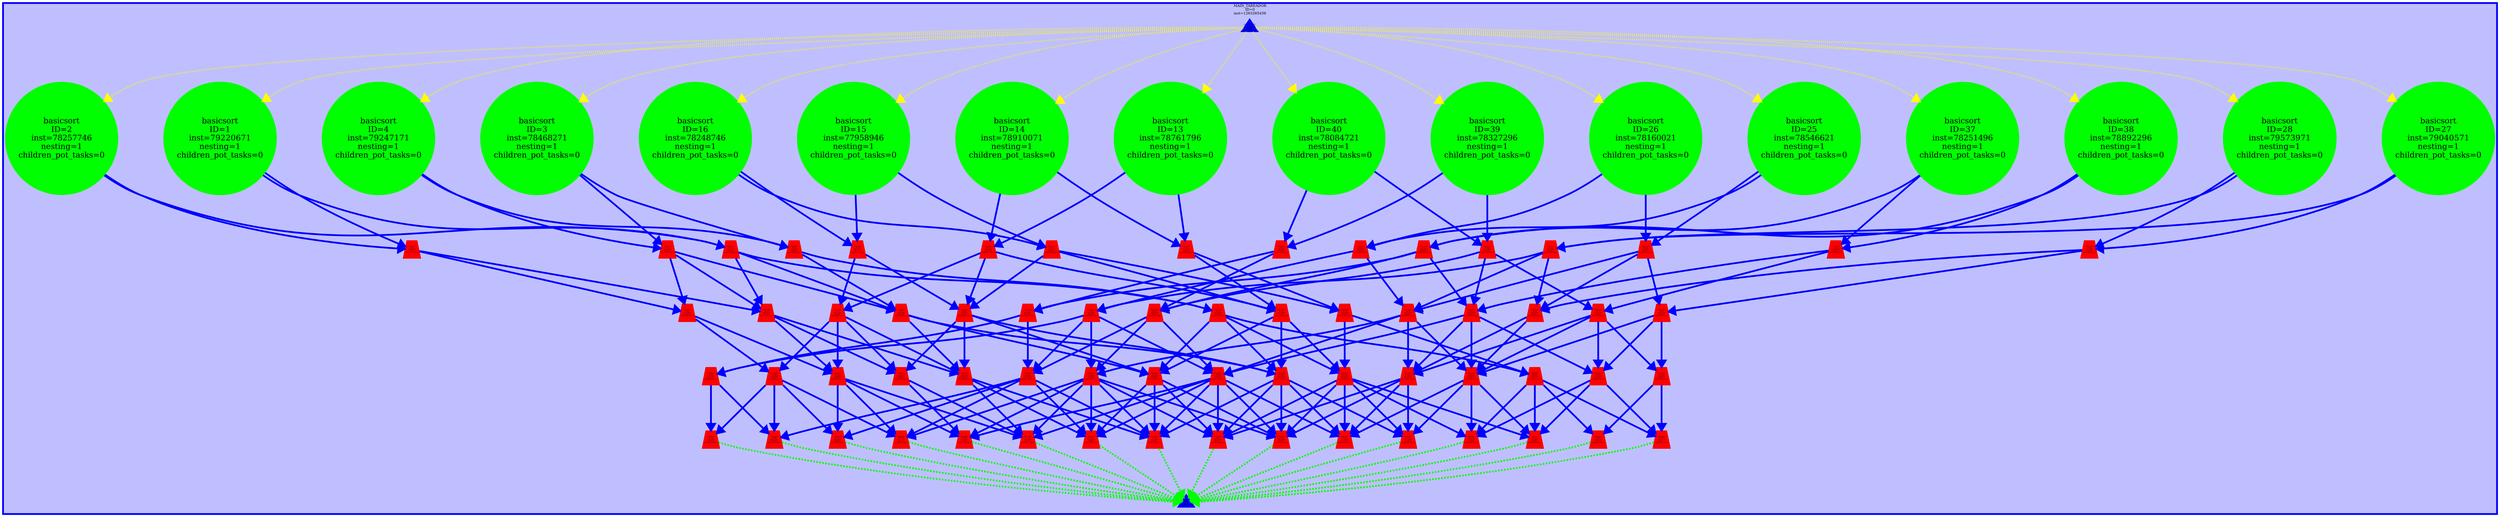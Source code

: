 digraph G {
ranksep=2.5; nodesep=2.5 penwidth=7
subgraph cluster0 {
label="MAIN_TAREADOR\nID=0\ninst=1263265436"
color="#0000FF"; style=filled; fillcolor="#0000FF40"
	 task_0__0 [fontsize=5, height=1,width=1, fixedsize=true,shape=triangle,color="#0000FF",label="MAIN_TAREADOR\nID=0__0\ninst=4300\nnesting=0\nchildren_pot_tasks=80",style=filled]
	 task_0__1 [fontsize=5, height=1,width=1, fixedsize=true,shape=triangle,color="#0000FF",label="MAIN_TAREADOR\nID=0__1\ninst=0\nnesting=0\nchildren_pot_tasks=80",style=filled]
	 task_1 [fontsize=31.2739639632643, height=6.25479279265286,width=6.25479279265286, fixedsize=true,shape=ellipse,color="#00FF00",label="basicsort\nID=1\ninst=79220671\nnesting=1\nchildren_pot_tasks=0",style=filled]
	 task_2 [fontsize=31.21281672674009, height=6.242563345348018,width=6.242563345348018, fixedsize=true,shape=ellipse,color="#00FF00",label="basicsort\nID=2\ninst=78257746\nnesting=1\nchildren_pot_tasks=0",style=filled]
	 task_3 [fontsize=31.226249412049878, height=6.245249882409976,width=6.245249882409976, fixedsize=true,shape=ellipse,color="#00FF00",label="basicsort\nID=3\ninst=78468271\nnesting=1\nchildren_pot_tasks=0",style=filled]
	 task_4 [fontsize=31.27563622685498, height=6.255127245370996,width=6.255127245370996, fixedsize=true,shape=ellipse,color="#00FF00",label="basicsort\nID=4\ninst=79247171\nnesting=1\nchildren_pot_tasks=0",style=filled]
	 task_5 [fontsize=5, height=1,width=1, fixedsize=true,shape=trapezium,color="#FF0000",label="basicmerge\nID=5\ninst=81981\nnesting=1\nchildren_pot_tasks=0",style=filled]
	 task_6 [fontsize=5, height=1,width=1, fixedsize=true,shape=trapezium,color="#FF0000",label="basicmerge\nID=6\ninst=83142\nnesting=1\nchildren_pot_tasks=0",style=filled]
	 task_7 [fontsize=5, height=1,width=1, fixedsize=true,shape=trapezium,color="#FF0000",label="basicmerge\nID=7\ninst=81981\nnesting=1\nchildren_pot_tasks=0",style=filled]
	 task_8 [fontsize=5, height=1,width=1, fixedsize=true,shape=trapezium,color="#FF0000",label="basicmerge\nID=8\ninst=83290\nnesting=1\nchildren_pot_tasks=0",style=filled]
	 task_9 [fontsize=5, height=1,width=1, fixedsize=true,shape=trapezium,color="#FF0000",label="basicmerge\nID=9\ninst=81981\nnesting=1\nchildren_pot_tasks=0",style=filled]
	 task_10 [fontsize=5, height=1,width=1, fixedsize=true,shape=trapezium,color="#FF0000",label="basicmerge\nID=10\ninst=83312\nnesting=1\nchildren_pot_tasks=0",style=filled]
	 task_11 [fontsize=5, height=1,width=1, fixedsize=true,shape=trapezium,color="#FF0000",label="basicmerge\nID=11\ninst=83446\nnesting=1\nchildren_pot_tasks=0",style=filled]
	 task_12 [fontsize=5, height=1,width=1, fixedsize=true,shape=trapezium,color="#FF0000",label="basicmerge\nID=12\ninst=83163\nnesting=1\nchildren_pot_tasks=0",style=filled]
	 task_13 [fontsize=31.24491793688054, height=6.248983587376108,width=6.248983587376108, fixedsize=true,shape=ellipse,color="#00FF00",label="basicsort\nID=13\ninst=78761796\nnesting=1\nchildren_pot_tasks=0",style=filled]
	 task_14 [fontsize=31.254321963517032, height=6.250864392703407,width=6.250864392703407, fixedsize=true,shape=ellipse,color="#00FF00",label="basicsort\nID=14\ninst=78910071\nnesting=1\nchildren_pot_tasks=0",style=filled]
	 task_15 [fontsize=31.19368942602948, height=6.238737885205896,width=6.238737885205896, fixedsize=true,shape=ellipse,color="#00FF00",label="basicsort\nID=15\ninst=77958946\nnesting=1\nchildren_pot_tasks=0",style=filled]
	 task_16 [fontsize=31.212241670721976, height=6.242448334144395,width=6.242448334144395, fixedsize=true,shape=ellipse,color="#00FF00",label="basicsort\nID=16\ninst=78248746\nnesting=1\nchildren_pot_tasks=0",style=filled]
	 task_17 [fontsize=5, height=1,width=1, fixedsize=true,shape=trapezium,color="#FF0000",label="basicmerge\nID=17\ninst=81981\nnesting=1\nchildren_pot_tasks=0",style=filled]
	 task_18 [fontsize=5, height=1,width=1, fixedsize=true,shape=trapezium,color="#FF0000",label="basicmerge\nID=18\ninst=83170\nnesting=1\nchildren_pot_tasks=0",style=filled]
	 task_19 [fontsize=5, height=1,width=1, fixedsize=true,shape=trapezium,color="#FF0000",label="basicmerge\nID=19\ninst=81981\nnesting=1\nchildren_pot_tasks=0",style=filled]
	 task_20 [fontsize=5, height=1,width=1, fixedsize=true,shape=trapezium,color="#FF0000",label="basicmerge\nID=20\ninst=82776\nnesting=1\nchildren_pot_tasks=0",style=filled]
	 task_21 [fontsize=5, height=1,width=1, fixedsize=true,shape=trapezium,color="#FF0000",label="basicmerge\nID=21\ninst=81981\nnesting=1\nchildren_pot_tasks=0",style=filled]
	 task_22 [fontsize=5, height=1,width=1, fixedsize=true,shape=trapezium,color="#FF0000",label="basicmerge\nID=22\ninst=83322\nnesting=1\nchildren_pot_tasks=0",style=filled]
	 task_23 [fontsize=5, height=1,width=1, fixedsize=true,shape=trapezium,color="#FF0000",label="basicmerge\nID=23\ninst=83436\nnesting=1\nchildren_pot_tasks=0",style=filled]
	 task_24 [fontsize=5, height=1,width=1, fixedsize=true,shape=trapezium,color="#FF0000",label="basicmerge\nID=24\ninst=83306\nnesting=1\nchildren_pot_tasks=0",style=filled]
	 task_25 [fontsize=31.231239385007537, height=6.246247877001507,width=6.246247877001507, fixedsize=true,shape=ellipse,color="#00FF00",label="basicsort\nID=25\ninst=78546621\nnesting=1\nchildren_pot_tasks=0",style=filled]
	 task_26 [fontsize=31.206569034128858, height=6.241313806825771,width=6.241313806825771, fixedsize=true,shape=ellipse,color="#00FF00",label="basicsort\nID=26\ninst=78160021\nnesting=1\nchildren_pot_tasks=0",style=filled]
	 task_27 [fontsize=31.26258404007725, height=6.25251680801545,width=6.25251680801545, fixedsize=true,shape=ellipse,color="#00FF00",label="basicsort\nID=27\ninst=79040571\nnesting=1\nchildren_pot_tasks=0",style=filled]
	 task_28 [fontsize=31.29621286149606, height=6.259242572299212,width=6.259242572299212, fixedsize=true,shape=ellipse,color="#00FF00",label="basicsort\nID=28\ninst=79573971\nnesting=1\nchildren_pot_tasks=0",style=filled]
	 task_29 [fontsize=5, height=1,width=1, fixedsize=true,shape=trapezium,color="#FF0000",label="basicmerge\nID=29\ninst=81981\nnesting=1\nchildren_pot_tasks=0",style=filled]
	 task_30 [fontsize=5, height=1,width=1, fixedsize=true,shape=trapezium,color="#FF0000",label="basicmerge\nID=30\ninst=83051\nnesting=1\nchildren_pot_tasks=0",style=filled]
	 task_31 [fontsize=5, height=1,width=1, fixedsize=true,shape=trapezium,color="#FF0000",label="basicmerge\nID=31\ninst=81981\nnesting=1\nchildren_pot_tasks=0",style=filled]
	 task_32 [fontsize=5, height=1,width=1, fixedsize=true,shape=trapezium,color="#FF0000",label="basicmerge\nID=32\ninst=83018\nnesting=1\nchildren_pot_tasks=0",style=filled]
	 task_33 [fontsize=5, height=1,width=1, fixedsize=true,shape=trapezium,color="#FF0000",label="basicmerge\nID=33\ninst=81981\nnesting=1\nchildren_pot_tasks=0",style=filled]
	 task_34 [fontsize=5, height=1,width=1, fixedsize=true,shape=trapezium,color="#FF0000",label="basicmerge\nID=34\ninst=83312\nnesting=1\nchildren_pot_tasks=0",style=filled]
	 task_35 [fontsize=5, height=1,width=1, fixedsize=true,shape=trapezium,color="#FF0000",label="basicmerge\nID=35\ninst=83436\nnesting=1\nchildren_pot_tasks=0",style=filled]
	 task_36 [fontsize=5, height=1,width=1, fixedsize=true,shape=trapezium,color="#FF0000",label="basicmerge\nID=36\ninst=83290\nnesting=1\nchildren_pot_tasks=0",style=filled]
	 task_37 [fontsize=31.212417389300114, height=6.242483477860023,width=6.242483477860023, fixedsize=true,shape=ellipse,color="#00FF00",label="basicsort\nID=37\ninst=78251496\nnesting=1\nchildren_pot_tasks=0",style=filled]
	 task_38 [fontsize=31.25319555455289, height=6.250639110910578,width=6.250639110910578, fixedsize=true,shape=ellipse,color="#00FF00",label="basicsort\nID=38\ninst=78892296\nnesting=1\nchildren_pot_tasks=0",style=filled]
	 task_39 [fontsize=31.217258402885232, height=6.243451680577047,width=6.243451680577047, fixedsize=true,shape=ellipse,color="#00FF00",label="basicsort\nID=39\ninst=78327296\nnesting=1\nchildren_pot_tasks=0",style=filled]
	 task_40 [fontsize=31.201749671578412, height=6.240349934315683,width=6.240349934315683, fixedsize=true,shape=ellipse,color="#00FF00",label="basicsort\nID=40\ninst=78084721\nnesting=1\nchildren_pot_tasks=0",style=filled]
	 task_41 [fontsize=5, height=1,width=1, fixedsize=true,shape=trapezium,color="#FF0000",label="basicmerge\nID=41\ninst=81981\nnesting=1\nchildren_pot_tasks=0",style=filled]
	 task_42 [fontsize=5, height=1,width=1, fixedsize=true,shape=trapezium,color="#FF0000",label="basicmerge\nID=42\ninst=83280\nnesting=1\nchildren_pot_tasks=0",style=filled]
	 task_43 [fontsize=5, height=1,width=1, fixedsize=true,shape=trapezium,color="#FF0000",label="basicmerge\nID=43\ninst=81981\nnesting=1\nchildren_pot_tasks=0",style=filled]
	 task_44 [fontsize=5, height=1,width=1, fixedsize=true,shape=trapezium,color="#FF0000",label="basicmerge\nID=44\ninst=83175\nnesting=1\nchildren_pot_tasks=0",style=filled]
	 task_45 [fontsize=5, height=1,width=1, fixedsize=true,shape=trapezium,color="#FF0000",label="basicmerge\nID=45\ninst=81981\nnesting=1\nchildren_pot_tasks=0",style=filled]
	 task_46 [fontsize=5, height=1,width=1, fixedsize=true,shape=trapezium,color="#FF0000",label="basicmerge\nID=46\ninst=83186\nnesting=1\nchildren_pot_tasks=0",style=filled]
	 task_47 [fontsize=5, height=1,width=1, fixedsize=true,shape=trapezium,color="#FF0000",label="basicmerge\nID=47\ninst=83310\nnesting=1\nchildren_pot_tasks=0",style=filled]
	 task_48 [fontsize=5, height=1,width=1, fixedsize=true,shape=trapezium,color="#FF0000",label="basicmerge\nID=48\ninst=83301\nnesting=1\nchildren_pot_tasks=0",style=filled]
	 task_49 [fontsize=5, height=1,width=1, fixedsize=true,shape=trapezium,color="#FF0000",label="basicmerge\nID=49\ninst=81981\nnesting=1\nchildren_pot_tasks=0",style=filled]
	 task_50 [fontsize=5, height=1,width=1, fixedsize=true,shape=trapezium,color="#FF0000",label="basicmerge\nID=50\ninst=82938\nnesting=1\nchildren_pot_tasks=0",style=filled]
	 task_51 [fontsize=5, height=1,width=1, fixedsize=true,shape=trapezium,color="#FF0000",label="basicmerge\nID=51\ninst=83446\nnesting=1\nchildren_pot_tasks=0",style=filled]
	 task_52 [fontsize=5, height=1,width=1, fixedsize=true,shape=trapezium,color="#FF0000",label="basicmerge\nID=52\ninst=83186\nnesting=1\nchildren_pot_tasks=0",style=filled]
	 task_53 [fontsize=5, height=1,width=1, fixedsize=true,shape=trapezium,color="#FF0000",label="basicmerge\nID=53\ninst=83310\nnesting=1\nchildren_pot_tasks=0",style=filled]
	 task_54 [fontsize=5, height=1,width=1, fixedsize=true,shape=trapezium,color="#FF0000",label="basicmerge\nID=54\ninst=83320\nnesting=1\nchildren_pot_tasks=0",style=filled]
	 task_55 [fontsize=5, height=1,width=1, fixedsize=true,shape=trapezium,color="#FF0000",label="basicmerge\nID=55\ninst=83436\nnesting=1\nchildren_pot_tasks=0",style=filled]
	 task_56 [fontsize=5, height=1,width=1, fixedsize=true,shape=trapezium,color="#FF0000",label="basicmerge\nID=56\ninst=83175\nnesting=1\nchildren_pot_tasks=0",style=filled]
	 task_57 [fontsize=5, height=1,width=1, fixedsize=true,shape=trapezium,color="#FF0000",label="basicmerge\nID=57\ninst=81981\nnesting=1\nchildren_pot_tasks=0",style=filled]
	 task_58 [fontsize=5, height=1,width=1, fixedsize=true,shape=trapezium,color="#FF0000",label="basicmerge\nID=58\ninst=82948\nnesting=1\nchildren_pot_tasks=0",style=filled]
	 task_59 [fontsize=5, height=1,width=1, fixedsize=true,shape=trapezium,color="#FF0000",label="basicmerge\nID=59\ninst=83436\nnesting=1\nchildren_pot_tasks=0",style=filled]
	 task_60 [fontsize=5, height=1,width=1, fixedsize=true,shape=trapezium,color="#FF0000",label="basicmerge\nID=60\ninst=83072\nnesting=1\nchildren_pot_tasks=0",style=filled]
	 task_61 [fontsize=5, height=1,width=1, fixedsize=true,shape=trapezium,color="#FF0000",label="basicmerge\nID=61\ninst=83560\nnesting=1\nchildren_pot_tasks=0",style=filled]
	 task_62 [fontsize=5, height=1,width=1, fixedsize=true,shape=trapezium,color="#FF0000",label="basicmerge\nID=62\ninst=83320\nnesting=1\nchildren_pot_tasks=0",style=filled]
	 task_63 [fontsize=5, height=1,width=1, fixedsize=true,shape=trapezium,color="#FF0000",label="basicmerge\nID=63\ninst=83446\nnesting=1\nchildren_pot_tasks=0",style=filled]
	 task_64 [fontsize=5, height=1,width=1, fixedsize=true,shape=trapezium,color="#FF0000",label="basicmerge\nID=64\ninst=83264\nnesting=1\nchildren_pot_tasks=0",style=filled]
	 task_65 [fontsize=5, height=1,width=1, fixedsize=true,shape=trapezium,color="#FF0000",label="basicmerge\nID=65\ninst=81981\nnesting=1\nchildren_pot_tasks=0",style=filled]
	 task_66 [fontsize=5, height=1,width=1, fixedsize=true,shape=trapezium,color="#FF0000",label="basicmerge\nID=66\ninst=83186\nnesting=1\nchildren_pot_tasks=0",style=filled]
	 task_67 [fontsize=5, height=1,width=1, fixedsize=true,shape=trapezium,color="#FF0000",label="basicmerge\nID=67\ninst=83446\nnesting=1\nchildren_pot_tasks=0",style=filled]
	 task_68 [fontsize=5, height=1,width=1, fixedsize=true,shape=trapezium,color="#FF0000",label="basicmerge\nID=68\ninst=83436\nnesting=1\nchildren_pot_tasks=0",style=filled]
	 task_69 [fontsize=5, height=1,width=1, fixedsize=true,shape=trapezium,color="#FF0000",label="basicmerge\nID=69\ninst=83320\nnesting=1\nchildren_pot_tasks=0",style=filled]
	 task_70 [fontsize=5, height=1,width=1, fixedsize=true,shape=trapezium,color="#FF0000",label="basicmerge\nID=70\ninst=83444\nnesting=1\nchildren_pot_tasks=0",style=filled]
	 task_71 [fontsize=5, height=1,width=1, fixedsize=true,shape=trapezium,color="#FF0000",label="basicmerge\nID=71\ninst=83560\nnesting=1\nchildren_pot_tasks=0",style=filled]
	 task_72 [fontsize=5, height=1,width=1, fixedsize=true,shape=trapezium,color="#FF0000",label="basicmerge\nID=72\ninst=83560\nnesting=1\nchildren_pot_tasks=0",style=filled]
	 task_73 [fontsize=5, height=1,width=1, fixedsize=true,shape=trapezium,color="#FF0000",label="basicmerge\nID=73\ninst=83310\nnesting=1\nchildren_pot_tasks=0",style=filled]
	 task_74 [fontsize=5, height=1,width=1, fixedsize=true,shape=trapezium,color="#FF0000",label="basicmerge\nID=74\ninst=83444\nnesting=1\nchildren_pot_tasks=0",style=filled]
	 task_75 [fontsize=5, height=1,width=1, fixedsize=true,shape=trapezium,color="#FF0000",label="basicmerge\nID=75\ninst=83434\nnesting=1\nchildren_pot_tasks=0",style=filled]
	 task_76 [fontsize=5, height=1,width=1, fixedsize=true,shape=trapezium,color="#FF0000",label="basicmerge\nID=76\ninst=83434\nnesting=1\nchildren_pot_tasks=0",style=filled]
	 task_77 [fontsize=5, height=1,width=1, fixedsize=true,shape=trapezium,color="#FF0000",label="basicmerge\nID=77\ninst=83434\nnesting=1\nchildren_pot_tasks=0",style=filled]
	 task_78 [fontsize=5, height=1,width=1, fixedsize=true,shape=trapezium,color="#FF0000",label="basicmerge\nID=78\ninst=83310\nnesting=1\nchildren_pot_tasks=0",style=filled]
	 task_79 [fontsize=5, height=1,width=1, fixedsize=true,shape=trapezium,color="#FF0000",label="basicmerge\nID=79\ninst=83186\nnesting=1\nchildren_pot_tasks=0",style=filled]
	 task_80 [fontsize=5, height=1,width=1, fixedsize=true,shape=trapezium,color="#FF0000",label="basicmerge\nID=80\ninst=82927\nnesting=1\nchildren_pot_tasks=0",style=filled]
}
	 task_0__0  ->  task_1 [arrowsize=2.6457513110645907, penwidth=7,style=dotted color=yellow]
	 task_0__0  ->  task_2 [arrowsize=2.6457513110645907, penwidth=7,style=dotted color=yellow]
	 task_0__0  ->  task_3 [arrowsize=2.6457513110645907, penwidth=7,style=dotted color=yellow]
	 task_0__0  ->  task_4 [arrowsize=2.6457513110645907, penwidth=7,style=dotted color=yellow]
	 task_0__0  ->  task_13 [arrowsize=2.6457513110645907, penwidth=7,style=dotted color=yellow]
	 task_0__0  ->  task_14 [arrowsize=2.6457513110645907, penwidth=7,style=dotted color=yellow]
	 task_0__0  ->  task_15 [arrowsize=2.6457513110645907, penwidth=7,style=dotted color=yellow]
	 task_0__0  ->  task_16 [arrowsize=2.6457513110645907, penwidth=7,style=dotted color=yellow]
	 task_0__0  ->  task_25 [arrowsize=2.6457513110645907, penwidth=7,style=dotted color=yellow]
	 task_0__0  ->  task_26 [arrowsize=2.6457513110645907, penwidth=7,style=dotted color=yellow]
	 task_0__0  ->  task_27 [arrowsize=2.6457513110645907, penwidth=7,style=dotted color=yellow]
	 task_0__0  ->  task_28 [arrowsize=2.6457513110645907, penwidth=7,style=dotted color=yellow]
	 task_0__0  ->  task_37 [arrowsize=2.6457513110645907, penwidth=7,style=dotted color=yellow]
	 task_0__0  ->  task_38 [arrowsize=2.6457513110645907, penwidth=7,style=dotted color=yellow]
	 task_0__0  ->  task_39 [arrowsize=2.6457513110645907, penwidth=7,style=dotted color=yellow]
	 task_0__0  ->  task_40 [arrowsize=2.6457513110645907, penwidth=7,style=dotted color=yellow]
	 task_1  ->  task_5 [arrowsize=2.6457513110645907, penwidth=7,style=solid color=blue]
	 task_1  ->  task_6 [arrowsize=2.6457513110645907, penwidth=7,style=solid color=blue]
	 task_2  ->  task_5 [arrowsize=2.6457513110645907, penwidth=7,style=solid color=blue]
	 task_2  ->  task_6 [arrowsize=2.6457513110645907, penwidth=7,style=solid color=blue]
	 task_3  ->  task_7 [arrowsize=2.6457513110645907, penwidth=7,style=solid color=blue]
	 task_3  ->  task_8 [arrowsize=2.6457513110645907, penwidth=7,style=solid color=blue]
	 task_4  ->  task_7 [arrowsize=2.6457513110645907, penwidth=7,style=solid color=blue]
	 task_4  ->  task_8 [arrowsize=2.6457513110645907, penwidth=7,style=solid color=blue]
	 task_5  ->  task_9 [arrowsize=2.6457513110645907, penwidth=7,style=solid color=blue]
	 task_5  ->  task_10 [arrowsize=2.6457513110645907, penwidth=7,style=solid color=blue]
	 task_6  ->  task_10 [arrowsize=2.6457513110645907, penwidth=7,style=solid color=blue]
	 task_6  ->  task_11 [arrowsize=2.6457513110645907, penwidth=7,style=solid color=blue]
	 task_6  ->  task_12 [arrowsize=2.6457513110645907, penwidth=7,style=solid color=blue]
	 task_7  ->  task_9 [arrowsize=2.6457513110645907, penwidth=7,style=solid color=blue]
	 task_7  ->  task_10 [arrowsize=2.6457513110645907, penwidth=7,style=solid color=blue]
	 task_7  ->  task_11 [arrowsize=2.6457513110645907, penwidth=7,style=solid color=blue]
	 task_8  ->  task_11 [arrowsize=2.6457513110645907, penwidth=7,style=solid color=blue]
	 task_8  ->  task_12 [arrowsize=2.6457513110645907, penwidth=7,style=solid color=blue]
	 task_9  ->  task_49 [arrowsize=2.6457513110645907, penwidth=7,style=solid color=blue]
	 task_9  ->  task_50 [arrowsize=2.6457513110645907, penwidth=7,style=solid color=blue]
	 task_10  ->  task_50 [arrowsize=2.6457513110645907, penwidth=7,style=solid color=blue]
	 task_10  ->  task_51 [arrowsize=2.6457513110645907, penwidth=7,style=solid color=blue]
	 task_10  ->  task_52 [arrowsize=2.6457513110645907, penwidth=7,style=solid color=blue]
	 task_11  ->  task_52 [arrowsize=2.6457513110645907, penwidth=7,style=solid color=blue]
	 task_11  ->  task_53 [arrowsize=2.6457513110645907, penwidth=7,style=solid color=blue]
	 task_11  ->  task_54 [arrowsize=2.6457513110645907, penwidth=7,style=solid color=blue]
	 task_12  ->  task_53 [arrowsize=2.6457513110645907, penwidth=7,style=solid color=blue]
	 task_12  ->  task_54 [arrowsize=2.6457513110645907, penwidth=7,style=solid color=blue]
	 task_12  ->  task_55 [arrowsize=2.6457513110645907, penwidth=7,style=solid color=blue]
	 task_12  ->  task_56 [arrowsize=2.6457513110645907, penwidth=7,style=solid color=blue]
	 task_13  ->  task_17 [arrowsize=2.6457513110645907, penwidth=7,style=solid color=blue]
	 task_13  ->  task_18 [arrowsize=2.6457513110645907, penwidth=7,style=solid color=blue]
	 task_14  ->  task_17 [arrowsize=2.6457513110645907, penwidth=7,style=solid color=blue]
	 task_14  ->  task_18 [arrowsize=2.6457513110645907, penwidth=7,style=solid color=blue]
	 task_15  ->  task_19 [arrowsize=2.6457513110645907, penwidth=7,style=solid color=blue]
	 task_15  ->  task_20 [arrowsize=2.6457513110645907, penwidth=7,style=solid color=blue]
	 task_16  ->  task_19 [arrowsize=2.6457513110645907, penwidth=7,style=solid color=blue]
	 task_16  ->  task_20 [arrowsize=2.6457513110645907, penwidth=7,style=solid color=blue]
	 task_17  ->  task_21 [arrowsize=2.6457513110645907, penwidth=7,style=solid color=blue]
	 task_17  ->  task_22 [arrowsize=2.6457513110645907, penwidth=7,style=solid color=blue]
	 task_17  ->  task_23 [arrowsize=2.6457513110645907, penwidth=7,style=solid color=blue]
	 task_18  ->  task_23 [arrowsize=2.6457513110645907, penwidth=7,style=solid color=blue]
	 task_18  ->  task_24 [arrowsize=2.6457513110645907, penwidth=7,style=solid color=blue]
	 task_19  ->  task_21 [arrowsize=2.6457513110645907, penwidth=7,style=solid color=blue]
	 task_19  ->  task_22 [arrowsize=2.6457513110645907, penwidth=7,style=solid color=blue]
	 task_20  ->  task_22 [arrowsize=2.6457513110645907, penwidth=7,style=solid color=blue]
	 task_20  ->  task_23 [arrowsize=2.6457513110645907, penwidth=7,style=solid color=blue]
	 task_20  ->  task_24 [arrowsize=2.6457513110645907, penwidth=7,style=solid color=blue]
	 task_21  ->  task_49 [arrowsize=2.6457513110645907, penwidth=7,style=solid color=blue]
	 task_21  ->  task_50 [arrowsize=2.6457513110645907, penwidth=7,style=solid color=blue]
	 task_21  ->  task_51 [arrowsize=2.6457513110645907, penwidth=7,style=solid color=blue]
	 task_21  ->  task_52 [arrowsize=2.6457513110645907, penwidth=7,style=solid color=blue]
	 task_22  ->  task_51 [arrowsize=2.6457513110645907, penwidth=7,style=solid color=blue]
	 task_22  ->  task_52 [arrowsize=2.6457513110645907, penwidth=7,style=solid color=blue]
	 task_22  ->  task_53 [arrowsize=2.6457513110645907, penwidth=7,style=solid color=blue]
	 task_22  ->  task_54 [arrowsize=2.6457513110645907, penwidth=7,style=solid color=blue]
	 task_23  ->  task_53 [arrowsize=2.6457513110645907, penwidth=7,style=solid color=blue]
	 task_23  ->  task_54 [arrowsize=2.6457513110645907, penwidth=7,style=solid color=blue]
	 task_23  ->  task_55 [arrowsize=2.6457513110645907, penwidth=7,style=solid color=blue]
	 task_24  ->  task_55 [arrowsize=2.6457513110645907, penwidth=7,style=solid color=blue]
	 task_24  ->  task_56 [arrowsize=2.6457513110645907, penwidth=7,style=solid color=blue]
	 task_25  ->  task_29 [arrowsize=2.6457513110645907, penwidth=7,style=solid color=blue]
	 task_25  ->  task_30 [arrowsize=2.6457513110645907, penwidth=7,style=solid color=blue]
	 task_26  ->  task_29 [arrowsize=2.6457513110645907, penwidth=7,style=solid color=blue]
	 task_26  ->  task_30 [arrowsize=2.6457513110645907, penwidth=7,style=solid color=blue]
	 task_27  ->  task_31 [arrowsize=2.6457513110645907, penwidth=7,style=solid color=blue]
	 task_27  ->  task_32 [arrowsize=2.6457513110645907, penwidth=7,style=solid color=blue]
	 task_28  ->  task_31 [arrowsize=2.6457513110645907, penwidth=7,style=solid color=blue]
	 task_28  ->  task_32 [arrowsize=2.6457513110645907, penwidth=7,style=solid color=blue]
	 task_29  ->  task_33 [arrowsize=2.6457513110645907, penwidth=7,style=solid color=blue]
	 task_29  ->  task_34 [arrowsize=2.6457513110645907, penwidth=7,style=solid color=blue]
	 task_30  ->  task_34 [arrowsize=2.6457513110645907, penwidth=7,style=solid color=blue]
	 task_30  ->  task_35 [arrowsize=2.6457513110645907, penwidth=7,style=solid color=blue]
	 task_30  ->  task_36 [arrowsize=2.6457513110645907, penwidth=7,style=solid color=blue]
	 task_31  ->  task_33 [arrowsize=2.6457513110645907, penwidth=7,style=solid color=blue]
	 task_31  ->  task_34 [arrowsize=2.6457513110645907, penwidth=7,style=solid color=blue]
	 task_31  ->  task_35 [arrowsize=2.6457513110645907, penwidth=7,style=solid color=blue]
	 task_32  ->  task_35 [arrowsize=2.6457513110645907, penwidth=7,style=solid color=blue]
	 task_32  ->  task_36 [arrowsize=2.6457513110645907, penwidth=7,style=solid color=blue]
	 task_33  ->  task_57 [arrowsize=2.6457513110645907, penwidth=7,style=solid color=blue]
	 task_33  ->  task_58 [arrowsize=2.6457513110645907, penwidth=7,style=solid color=blue]
	 task_33  ->  task_59 [arrowsize=2.6457513110645907, penwidth=7,style=solid color=blue]
	 task_33  ->  task_60 [arrowsize=2.6457513110645907, penwidth=7,style=solid color=blue]
	 task_34  ->  task_59 [arrowsize=2.6457513110645907, penwidth=7,style=solid color=blue]
	 task_34  ->  task_60 [arrowsize=2.6457513110645907, penwidth=7,style=solid color=blue]
	 task_34  ->  task_61 [arrowsize=2.6457513110645907, penwidth=7,style=solid color=blue]
	 task_34  ->  task_62 [arrowsize=2.6457513110645907, penwidth=7,style=solid color=blue]
	 task_35  ->  task_61 [arrowsize=2.6457513110645907, penwidth=7,style=solid color=blue]
	 task_35  ->  task_62 [arrowsize=2.6457513110645907, penwidth=7,style=solid color=blue]
	 task_36  ->  task_62 [arrowsize=2.6457513110645907, penwidth=7,style=solid color=blue]
	 task_36  ->  task_63 [arrowsize=2.6457513110645907, penwidth=7,style=solid color=blue]
	 task_36  ->  task_64 [arrowsize=2.6457513110645907, penwidth=7,style=solid color=blue]
	 task_37  ->  task_41 [arrowsize=2.6457513110645907, penwidth=7,style=solid color=blue]
	 task_37  ->  task_42 [arrowsize=2.6457513110645907, penwidth=7,style=solid color=blue]
	 task_38  ->  task_41 [arrowsize=2.6457513110645907, penwidth=7,style=solid color=blue]
	 task_38  ->  task_42 [arrowsize=2.6457513110645907, penwidth=7,style=solid color=blue]
	 task_39  ->  task_43 [arrowsize=2.6457513110645907, penwidth=7,style=solid color=blue]
	 task_39  ->  task_44 [arrowsize=2.6457513110645907, penwidth=7,style=solid color=blue]
	 task_40  ->  task_43 [arrowsize=2.6457513110645907, penwidth=7,style=solid color=blue]
	 task_40  ->  task_44 [arrowsize=2.6457513110645907, penwidth=7,style=solid color=blue]
	 task_41  ->  task_45 [arrowsize=2.6457513110645907, penwidth=7,style=solid color=blue]
	 task_41  ->  task_46 [arrowsize=2.6457513110645907, penwidth=7,style=solid color=blue]
	 task_41  ->  task_47 [arrowsize=2.6457513110645907, penwidth=7,style=solid color=blue]
	 task_42  ->  task_47 [arrowsize=2.6457513110645907, penwidth=7,style=solid color=blue]
	 task_42  ->  task_48 [arrowsize=2.6457513110645907, penwidth=7,style=solid color=blue]
	 task_43  ->  task_45 [arrowsize=2.6457513110645907, penwidth=7,style=solid color=blue]
	 task_43  ->  task_46 [arrowsize=2.6457513110645907, penwidth=7,style=solid color=blue]
	 task_44  ->  task_46 [arrowsize=2.6457513110645907, penwidth=7,style=solid color=blue]
	 task_44  ->  task_47 [arrowsize=2.6457513110645907, penwidth=7,style=solid color=blue]
	 task_44  ->  task_48 [arrowsize=2.6457513110645907, penwidth=7,style=solid color=blue]
	 task_45  ->  task_57 [arrowsize=2.6457513110645907, penwidth=7,style=solid color=blue]
	 task_45  ->  task_58 [arrowsize=2.6457513110645907, penwidth=7,style=solid color=blue]
	 task_46  ->  task_58 [arrowsize=2.6457513110645907, penwidth=7,style=solid color=blue]
	 task_46  ->  task_59 [arrowsize=2.6457513110645907, penwidth=7,style=solid color=blue]
	 task_46  ->  task_60 [arrowsize=2.6457513110645907, penwidth=7,style=solid color=blue]
	 task_47  ->  task_60 [arrowsize=2.6457513110645907, penwidth=7,style=solid color=blue]
	 task_47  ->  task_61 [arrowsize=2.6457513110645907, penwidth=7,style=solid color=blue]
	 task_47  ->  task_62 [arrowsize=2.6457513110645907, penwidth=7,style=solid color=blue]
	 task_47  ->  task_63 [arrowsize=2.6457513110645907, penwidth=7,style=solid color=blue]
	 task_48  ->  task_61 [arrowsize=2.6457513110645907, penwidth=7,style=solid color=blue]
	 task_48  ->  task_62 [arrowsize=2.6457513110645907, penwidth=7,style=solid color=blue]
	 task_48  ->  task_63 [arrowsize=2.6457513110645907, penwidth=7,style=solid color=blue]
	 task_48  ->  task_64 [arrowsize=2.6457513110645907, penwidth=7,style=solid color=blue]
	 task_49  ->  task_65 [arrowsize=2.6457513110645907, penwidth=7,style=solid color=blue]
	 task_49  ->  task_66 [arrowsize=2.6457513110645907, penwidth=7,style=solid color=blue]
	 task_49  ->  task_67 [arrowsize=2.6457513110645907, penwidth=7,style=solid color=blue]
	 task_49  ->  task_68 [arrowsize=2.6457513110645907, penwidth=7,style=solid color=blue]
	 task_50  ->  task_67 [arrowsize=2.6457513110645907, penwidth=7,style=solid color=blue]
	 task_50  ->  task_68 [arrowsize=2.6457513110645907, penwidth=7,style=solid color=blue]
	 task_50  ->  task_69 [arrowsize=2.6457513110645907, penwidth=7,style=solid color=blue]
	 task_50  ->  task_70 [arrowsize=2.6457513110645907, penwidth=7,style=solid color=blue]
	 task_51  ->  task_69 [arrowsize=2.6457513110645907, penwidth=7,style=solid color=blue]
	 task_51  ->  task_70 [arrowsize=2.6457513110645907, penwidth=7,style=solid color=blue]
	 task_52  ->  task_70 [arrowsize=2.6457513110645907, penwidth=7,style=solid color=blue]
	 task_52  ->  task_71 [arrowsize=2.6457513110645907, penwidth=7,style=solid color=blue]
	 task_52  ->  task_72 [arrowsize=2.6457513110645907, penwidth=7,style=solid color=blue]
	 task_53  ->  task_71 [arrowsize=2.6457513110645907, penwidth=7,style=solid color=blue]
	 task_53  ->  task_72 [arrowsize=2.6457513110645907, penwidth=7,style=solid color=blue]
	 task_53  ->  task_73 [arrowsize=2.6457513110645907, penwidth=7,style=solid color=blue]
	 task_53  ->  task_74 [arrowsize=2.6457513110645907, penwidth=7,style=solid color=blue]
	 task_54  ->  task_72 [arrowsize=2.6457513110645907, penwidth=7,style=solid color=blue]
	 task_54  ->  task_73 [arrowsize=2.6457513110645907, penwidth=7,style=solid color=blue]
	 task_54  ->  task_74 [arrowsize=2.6457513110645907, penwidth=7,style=solid color=blue]
	 task_54  ->  task_75 [arrowsize=2.6457513110645907, penwidth=7,style=solid color=blue]
	 task_54  ->  task_76 [arrowsize=2.6457513110645907, penwidth=7,style=solid color=blue]
	 task_55  ->  task_73 [arrowsize=2.6457513110645907, penwidth=7,style=solid color=blue]
	 task_55  ->  task_74 [arrowsize=2.6457513110645907, penwidth=7,style=solid color=blue]
	 task_55  ->  task_75 [arrowsize=2.6457513110645907, penwidth=7,style=solid color=blue]
	 task_55  ->  task_76 [arrowsize=2.6457513110645907, penwidth=7,style=solid color=blue]
	 task_55  ->  task_77 [arrowsize=2.6457513110645907, penwidth=7,style=solid color=blue]
	 task_55  ->  task_78 [arrowsize=2.6457513110645907, penwidth=7,style=solid color=blue]
	 task_56  ->  task_77 [arrowsize=2.6457513110645907, penwidth=7,style=solid color=blue]
	 task_56  ->  task_78 [arrowsize=2.6457513110645907, penwidth=7,style=solid color=blue]
	 task_56  ->  task_79 [arrowsize=2.6457513110645907, penwidth=7,style=solid color=blue]
	 task_56  ->  task_80 [arrowsize=2.6457513110645907, penwidth=7,style=solid color=blue]
	 task_57  ->  task_65 [arrowsize=2.6457513110645907, penwidth=7,style=solid color=blue]
	 task_57  ->  task_66 [arrowsize=2.6457513110645907, penwidth=7,style=solid color=blue]
	 task_58  ->  task_66 [arrowsize=2.6457513110645907, penwidth=7,style=solid color=blue]
	 task_58  ->  task_67 [arrowsize=2.6457513110645907, penwidth=7,style=solid color=blue]
	 task_58  ->  task_68 [arrowsize=2.6457513110645907, penwidth=7,style=solid color=blue]
	 task_58  ->  task_71 [arrowsize=2.6457513110645907, penwidth=7,style=solid color=blue]
	 task_58  ->  task_72 [arrowsize=2.6457513110645907, penwidth=7,style=solid color=blue]
	 task_59  ->  task_68 [arrowsize=2.6457513110645907, penwidth=7,style=solid color=blue]
	 task_59  ->  task_69 [arrowsize=2.6457513110645907, penwidth=7,style=solid color=blue]
	 task_59  ->  task_70 [arrowsize=2.6457513110645907, penwidth=7,style=solid color=blue]
	 task_59  ->  task_71 [arrowsize=2.6457513110645907, penwidth=7,style=solid color=blue]
	 task_59  ->  task_72 [arrowsize=2.6457513110645907, penwidth=7,style=solid color=blue]
	 task_59  ->  task_73 [arrowsize=2.6457513110645907, penwidth=7,style=solid color=blue]
	 task_59  ->  task_74 [arrowsize=2.6457513110645907, penwidth=7,style=solid color=blue]
	 task_60  ->  task_69 [arrowsize=2.6457513110645907, penwidth=7,style=solid color=blue]
	 task_60  ->  task_70 [arrowsize=2.6457513110645907, penwidth=7,style=solid color=blue]
	 task_60  ->  task_71 [arrowsize=2.6457513110645907, penwidth=7,style=solid color=blue]
	 task_60  ->  task_72 [arrowsize=2.6457513110645907, penwidth=7,style=solid color=blue]
	 task_60  ->  task_73 [arrowsize=2.6457513110645907, penwidth=7,style=solid color=blue]
	 task_60  ->  task_74 [arrowsize=2.6457513110645907, penwidth=7,style=solid color=blue]
	 task_60  ->  task_75 [arrowsize=2.6457513110645907, penwidth=7,style=solid color=blue]
	 task_61  ->  task_73 [arrowsize=2.6457513110645907, penwidth=7,style=solid color=blue]
	 task_61  ->  task_74 [arrowsize=2.6457513110645907, penwidth=7,style=solid color=blue]
	 task_61  ->  task_75 [arrowsize=2.6457513110645907, penwidth=7,style=solid color=blue]
	 task_61  ->  task_76 [arrowsize=2.6457513110645907, penwidth=7,style=solid color=blue]
	 task_62  ->  task_75 [arrowsize=2.6457513110645907, penwidth=7,style=solid color=blue]
	 task_62  ->  task_76 [arrowsize=2.6457513110645907, penwidth=7,style=solid color=blue]
	 task_62  ->  task_77 [arrowsize=2.6457513110645907, penwidth=7,style=solid color=blue]
	 task_62  ->  task_78 [arrowsize=2.6457513110645907, penwidth=7,style=solid color=blue]
	 task_63  ->  task_77 [arrowsize=2.6457513110645907, penwidth=7,style=solid color=blue]
	 task_63  ->  task_78 [arrowsize=2.6457513110645907, penwidth=7,style=solid color=blue]
	 task_63  ->  task_79 [arrowsize=2.6457513110645907, penwidth=7,style=solid color=blue]
	 task_64  ->  task_79 [arrowsize=2.6457513110645907, penwidth=7,style=solid color=blue]
	 task_64  ->  task_80 [arrowsize=2.6457513110645907, penwidth=7,style=solid color=blue]
	 task_65  ->  task_0__1 [arrowsize=2.6457513110645907, penwidth=7,style=dashed color=green]
	 task_66  ->  task_0__1 [arrowsize=2.6457513110645907, penwidth=7,style=dashed color=green]
	 task_67  ->  task_0__1 [arrowsize=2.6457513110645907, penwidth=7,style=dashed color=green]
	 task_68  ->  task_0__1 [arrowsize=2.6457513110645907, penwidth=7,style=dashed color=green]
	 task_69  ->  task_0__1 [arrowsize=2.6457513110645907, penwidth=7,style=dashed color=green]
	 task_70  ->  task_0__1 [arrowsize=2.6457513110645907, penwidth=7,style=dashed color=green]
	 task_71  ->  task_0__1 [arrowsize=2.6457513110645907, penwidth=7,style=dashed color=green]
	 task_72  ->  task_0__1 [arrowsize=2.6457513110645907, penwidth=7,style=dashed color=green]
	 task_73  ->  task_0__1 [arrowsize=2.6457513110645907, penwidth=7,style=dashed color=green]
	 task_74  ->  task_0__1 [arrowsize=2.6457513110645907, penwidth=7,style=dashed color=green]
	 task_75  ->  task_0__1 [arrowsize=2.6457513110645907, penwidth=7,style=dashed color=green]
	 task_76  ->  task_0__1 [arrowsize=2.6457513110645907, penwidth=7,style=dashed color=green]
	 task_77  ->  task_0__1 [arrowsize=2.6457513110645907, penwidth=7,style=dashed color=green]
	 task_78  ->  task_0__1 [arrowsize=2.6457513110645907, penwidth=7,style=dashed color=green]
	 task_79  ->  task_0__1 [arrowsize=2.6457513110645907, penwidth=7,style=dashed color=green]
	 task_80  ->  task_0__1 [arrowsize=2.6457513110645907, penwidth=7,style=dashed color=green]
}
